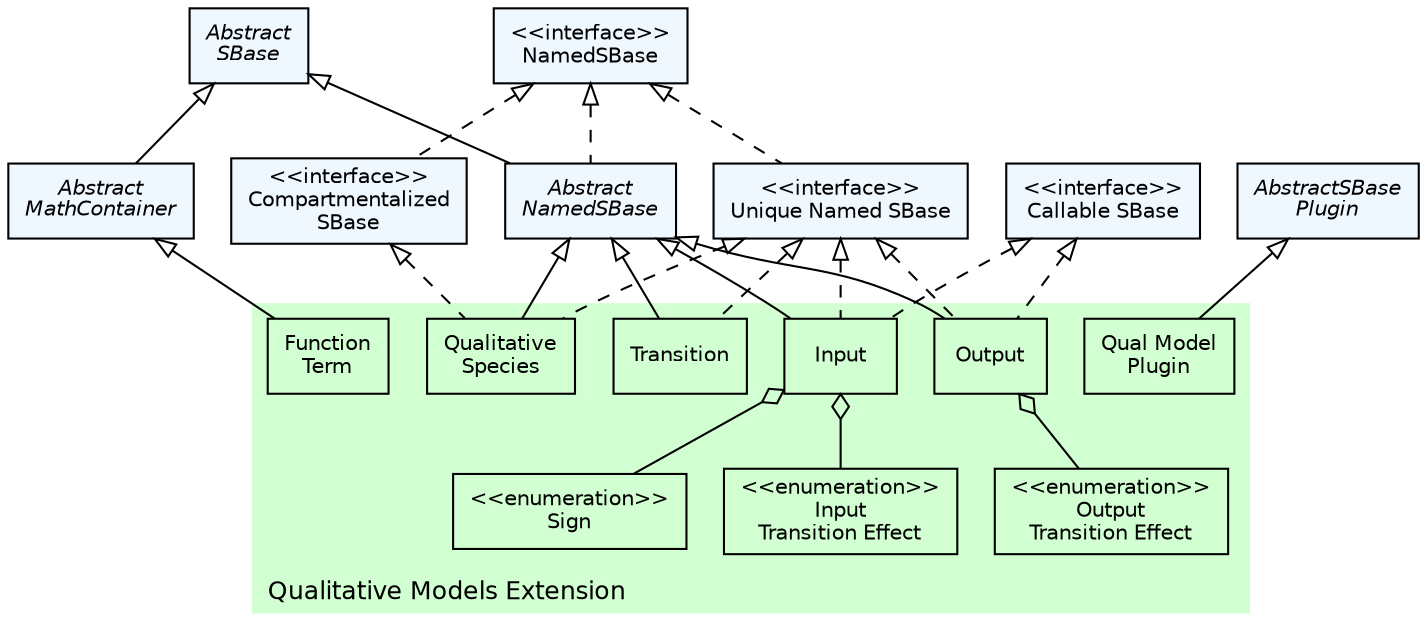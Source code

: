 #!/usr/local/bin/dot
#
# dot -Tpdf type_hierarchy.dot -otype_hierarchy.pdf && acroread type_hierarchy.pdf &
# dot -Tpng type_hierarchy.dot -otype_hierarchy.png
#
# $Id$
# $URL$
# $Rev$

strict digraph G{

	nodesep=0.25;
	ranksep=0.5;

	edge [
	  fontname="Helvetica",
	  fontsize=10,
	  labelfontname="Helvetica",
	  labelfontsize=10
	];
	node [
	  fontname="Helvetica",
	  fontsize=10,
	  shape=box
	];
  /*
   * Abstract data types
   */
  AbstractMathContainer                  [label=<<font><I>Abstract<br/>MathContainer</I></font>>, style="filled", fillcolor="#F0F8FF"];
  AbstractNamedSBase                     [label=<<font><I>Abstract<br/>NamedSBase</I></font>>, style="filled", fillcolor="#F0F8FF"];
  AbstractSBase                          [label=<<font><I>Abstract<br/>SBase</I></font>>, style="filled", fillcolor="#F0F8FF"];
  AbstractSBasePlugin                    [label=<<font><I>AbstractSBase<br/>Plugin</I></font>>, style="filled", fillcolor="#F0F8FF"];

  /*
   * Interfaces
   */	
  UniqueNamedSBase                       [label="<<interface>>\nUnique Named SBase", style="filled", fillcolor="#F0F8FF"];
  CallableSBase                          [label="<<interface>>\nCallable SBase", style="filled", fillcolor="#F0F8FF"];
  CompartmentalizedSBase                 [label="<<interface>>\nCompartmentalized\nSBase", style="filled", fillcolor="#F0F8FF"];
  NamedSBase                             [label="<<interface>>\nNamedSBase", style="filled", fillcolor="#F0F8FF"];

  subgraph clusterQual {
    fontname="Helvetica";
    fontsize=12;
    style="filled";
    fillcolor="#d2ffd2"
    color="#ffffff"
    label="Qualitative Models Extension";
    labelloc=b;
    labeljust=l;
    
      // Abstract data types
   	  InputTransitionEffect         [label="<<enumeration>>\nInput\nTransition Effect"];
   	  OutputTransitionEffect        [label="<<enumeration>>\nOutput\nTransition Effect"];
   	  Sign                          [label="<<enumeration>>\nSign"];
    
	  /*
	   * Objects
	   */
	  FunctionTerm                               [label="Function\nTerm"];
	  Input                                      [label="Input"];
	  Output                                     [label="Output"];
	  QualitativeSpecies                         [label="Qualitative\nSpecies"];
	  QualModelPlugin                            [label="Qual Model\nPlugin"];
	  Transition                                 [label="Transition"];
      
      /*
       * inheritance graph
       */	  
      Input      -> InputTransitionEffect  [dir=back,arrowtail=odiamond];
      Output     -> OutputTransitionEffect [dir=back,arrowtail=odiamond];
      Input      -> Sign                   [dir=back,arrowtail=odiamond];      
      
  }

  /*
   * inheritance graph
   */
  AbstractMathContainer  -> FunctionTerm           [dir=back,arrowtail=empty];
  UniqueNamedSBase       -> Input                  [dir=back,arrowtail=empty,style=dashed];
  CallableSBase          -> Input                  [dir=back,arrowtail=empty,style=dashed];
  
  CompartmentalizedSBase -> QualitativeSpecies     [dir=back,arrowtail=empty,style=dashed];

  UniqueNamedSBase       -> Output                 [dir=back,arrowtail=empty,style=dashed];
  CallableSBase          -> Output                 [dir=back,arrowtail=empty,style=dashed];

  UniqueNamedSBase       -> QualitativeSpecies     [dir=back,arrowtail=empty,style=dashed];
  UniqueNamedSBase       -> Transition             [dir=back,arrowtail=empty,style=dashed];
  
  AbstractNamedSBase     -> QualitativeSpecies     [dir=back,arrowtail=empty];
  AbstractNamedSBase     -> Transition             [dir=back,arrowtail=empty];
  AbstractNamedSBase     -> Input                  [dir=back,arrowtail=empty];
  AbstractNamedSBase     -> Output                 [dir=back,arrowtail=empty];

  AbstractSBase          -> AbstractNamedSBase     [dir=back,arrowtail=empty];
  AbstractSBase          -> AbstractMathContainer  [dir=back,arrowtail=empty];
  
  AbstractSBasePlugin    -> QualModelPlugin        [dir=back,arrowtail=empty];
  
  NamedSBase             -> AbstractNamedSBase     [dir=back,arrowtail=empty,style=dashed];
  NamedSBase             -> CompartmentalizedSBase [dir=back,arrowtail=empty,style=dashed];
  NamedSBase             -> UniqueNamedSBase       [dir=back,arrowtail=empty,style=dashed];

}

